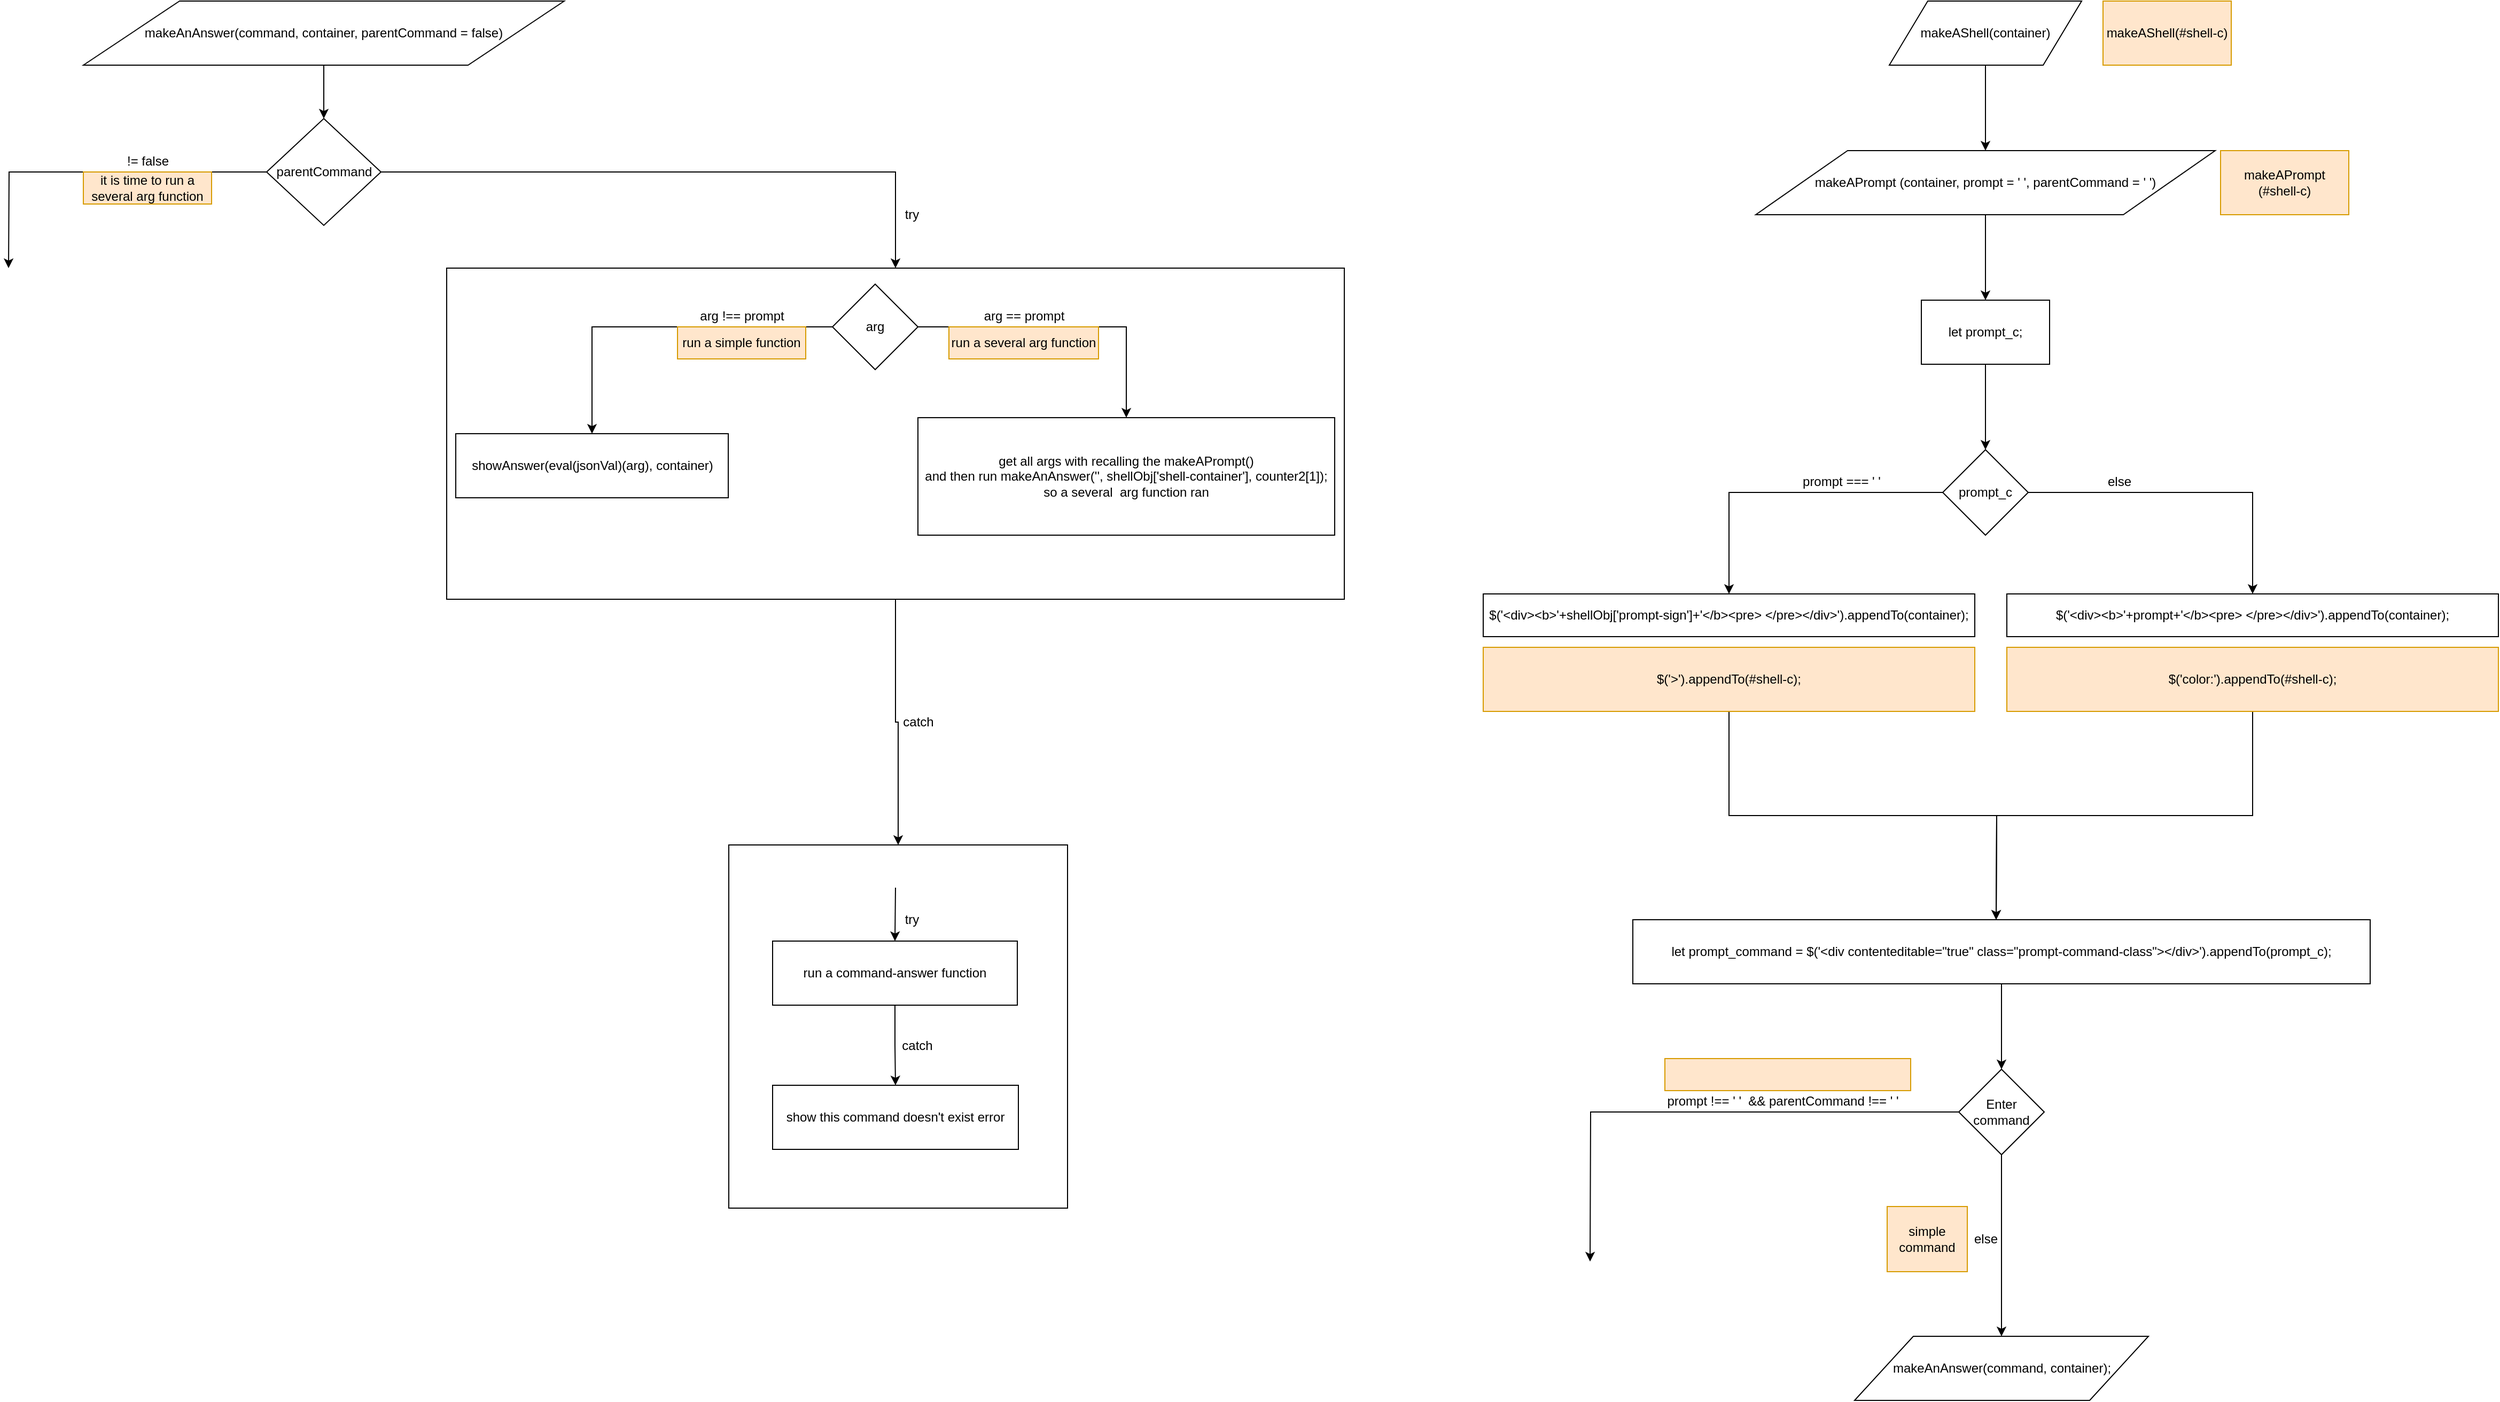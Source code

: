 <mxfile version="12.4.1" type="github" pages="1"><diagram id="422YOxYGFeFGr5xy3Dk6" name="Page-1"><mxGraphModel dx="4547" dy="1607" grid="1" gridSize="10" guides="1" tooltips="1" connect="1" arrows="1" fold="1" page="1" pageScale="1" pageWidth="827" pageHeight="1169" math="0" shadow="0"><root><mxCell id="0"/><mxCell id="1" parent="0"/><mxCell id="3tih9GtL7K48OsUuCnsc-3" value="" style="edgeStyle=orthogonalEdgeStyle;rounded=0;orthogonalLoop=1;jettySize=auto;html=1;" edge="1" parent="1" source="3tih9GtL7K48OsUuCnsc-1" target="3tih9GtL7K48OsUuCnsc-2"><mxGeometry relative="1" as="geometry"/></mxCell><mxCell id="3tih9GtL7K48OsUuCnsc-1" value="makeAShell(container)" style="shape=parallelogram;perimeter=parallelogramPerimeter;whiteSpace=wrap;html=1;" vertex="1" parent="1"><mxGeometry x="300" y="70" width="180" height="60" as="geometry"/></mxCell><mxCell id="3tih9GtL7K48OsUuCnsc-7" value="" style="edgeStyle=orthogonalEdgeStyle;rounded=0;orthogonalLoop=1;jettySize=auto;html=1;entryX=0.5;entryY=0;entryDx=0;entryDy=0;" edge="1" parent="1" source="3tih9GtL7K48OsUuCnsc-2" target="3tih9GtL7K48OsUuCnsc-9"><mxGeometry relative="1" as="geometry"><mxPoint x="390" y="350" as="targetPoint"/></mxGeometry></mxCell><mxCell id="3tih9GtL7K48OsUuCnsc-2" value="makeAPrompt (container, prompt = ' ', parentCommand = ' ')" style="shape=parallelogram;perimeter=parallelogramPerimeter;whiteSpace=wrap;html=1;" vertex="1" parent="1"><mxGeometry x="175" y="210" width="430" height="60" as="geometry"/></mxCell><mxCell id="3tih9GtL7K48OsUuCnsc-4" value="makeAShell(#shell-c)" style="rounded=0;whiteSpace=wrap;html=1;fillColor=#ffe6cc;strokeColor=#d79b00;" vertex="1" parent="1"><mxGeometry x="500" y="70" width="120" height="60" as="geometry"/></mxCell><mxCell id="3tih9GtL7K48OsUuCnsc-5" value="&lt;span style=&quot;white-space: normal&quot;&gt;makeAPrompt (#shell-c)&lt;/span&gt;" style="rounded=0;whiteSpace=wrap;html=1;fillColor=#ffe6cc;strokeColor=#d79b00;" vertex="1" parent="1"><mxGeometry x="610" y="210" width="120" height="60" as="geometry"/></mxCell><mxCell id="3tih9GtL7K48OsUuCnsc-15" value="" style="edgeStyle=orthogonalEdgeStyle;rounded=0;orthogonalLoop=1;jettySize=auto;html=1;entryX=0.5;entryY=0;entryDx=0;entryDy=0;" edge="1" parent="1" source="3tih9GtL7K48OsUuCnsc-9" target="3tih9GtL7K48OsUuCnsc-16"><mxGeometry relative="1" as="geometry"><mxPoint x="390" y="500" as="targetPoint"/></mxGeometry></mxCell><mxCell id="3tih9GtL7K48OsUuCnsc-9" value="let prompt_c;" style="rounded=0;whiteSpace=wrap;html=1;" vertex="1" parent="1"><mxGeometry x="330" y="350" width="120" height="60" as="geometry"/></mxCell><mxCell id="3tih9GtL7K48OsUuCnsc-17" style="edgeStyle=orthogonalEdgeStyle;rounded=0;orthogonalLoop=1;jettySize=auto;html=1;exitX=0;exitY=0.5;exitDx=0;exitDy=0;entryX=0.5;entryY=0;entryDx=0;entryDy=0;" edge="1" parent="1" source="3tih9GtL7K48OsUuCnsc-16" target="3tih9GtL7K48OsUuCnsc-21"><mxGeometry relative="1" as="geometry"><mxPoint x="120" y="610" as="targetPoint"/></mxGeometry></mxCell><mxCell id="3tih9GtL7K48OsUuCnsc-19" style="edgeStyle=orthogonalEdgeStyle;rounded=0;orthogonalLoop=1;jettySize=auto;html=1;exitX=1;exitY=0.5;exitDx=0;exitDy=0;entryX=0.5;entryY=0;entryDx=0;entryDy=0;" edge="1" parent="1" source="3tih9GtL7K48OsUuCnsc-16" target="3tih9GtL7K48OsUuCnsc-24"><mxGeometry relative="1" as="geometry"><mxPoint x="640" y="610" as="targetPoint"/></mxGeometry></mxCell><mxCell id="3tih9GtL7K48OsUuCnsc-16" value="prompt_c" style="rhombus;whiteSpace=wrap;html=1;" vertex="1" parent="1"><mxGeometry x="350" y="490" width="80" height="80" as="geometry"/></mxCell><mxCell id="3tih9GtL7K48OsUuCnsc-18" value="prompt === ' '" style="text;html=1;align=center;verticalAlign=middle;resizable=0;points=[];;autosize=1;" vertex="1" parent="1"><mxGeometry x="210" y="510" width="90" height="20" as="geometry"/></mxCell><mxCell id="3tih9GtL7K48OsUuCnsc-20" value="else" style="text;html=1;align=center;verticalAlign=middle;resizable=0;points=[];;autosize=1;" vertex="1" parent="1"><mxGeometry x="495" y="510" width="40" height="20" as="geometry"/></mxCell><mxCell id="3tih9GtL7K48OsUuCnsc-21" value="$('&amp;lt;div&amp;gt;&amp;lt;b&amp;gt;'+shellObj['prompt-sign']+'&amp;lt;/b&amp;gt;&amp;lt;pre&amp;gt; &amp;lt;/pre&amp;gt;&amp;lt;/div&amp;gt;').appendTo(container);" style="rounded=0;whiteSpace=wrap;html=1;" vertex="1" parent="1"><mxGeometry x="-80" y="625" width="460" height="40" as="geometry"/></mxCell><mxCell id="3tih9GtL7K48OsUuCnsc-26" style="edgeStyle=orthogonalEdgeStyle;rounded=0;orthogonalLoop=1;jettySize=auto;html=1;exitX=0.5;exitY=1;exitDx=0;exitDy=0;" edge="1" parent="1" source="3tih9GtL7K48OsUuCnsc-22"><mxGeometry relative="1" as="geometry"><mxPoint x="400" y="930" as="targetPoint"/></mxGeometry></mxCell><mxCell id="3tih9GtL7K48OsUuCnsc-22" value="&lt;span style=&quot;white-space: normal&quot;&gt;$('&amp;gt;').appendTo(#shell-c);&lt;/span&gt;" style="rounded=0;whiteSpace=wrap;html=1;fillColor=#ffe6cc;strokeColor=#d79b00;" vertex="1" parent="1"><mxGeometry x="-80" y="675" width="460" height="60" as="geometry"/></mxCell><mxCell id="3tih9GtL7K48OsUuCnsc-24" value="$('&amp;lt;div&amp;gt;&amp;lt;b&amp;gt;'+prompt+'&amp;lt;/b&amp;gt;&amp;lt;pre&amp;gt; &amp;lt;/pre&amp;gt;&amp;lt;/div&amp;gt;').appendTo(container);" style="rounded=0;whiteSpace=wrap;html=1;" vertex="1" parent="1"><mxGeometry x="410" y="625" width="460" height="40" as="geometry"/></mxCell><mxCell id="3tih9GtL7K48OsUuCnsc-27" style="edgeStyle=orthogonalEdgeStyle;rounded=0;orthogonalLoop=1;jettySize=auto;html=1;exitX=0.5;exitY=1;exitDx=0;exitDy=0;" edge="1" parent="1" source="3tih9GtL7K48OsUuCnsc-25"><mxGeometry relative="1" as="geometry"><mxPoint x="400" y="930" as="targetPoint"/></mxGeometry></mxCell><mxCell id="3tih9GtL7K48OsUuCnsc-25" value="&lt;span style=&quot;white-space: normal&quot;&gt;$('color:').appendTo(#shell-c);&lt;/span&gt;" style="rounded=0;whiteSpace=wrap;html=1;fillColor=#ffe6cc;strokeColor=#d79b00;" vertex="1" parent="1"><mxGeometry x="410" y="675" width="460" height="60" as="geometry"/></mxCell><mxCell id="3tih9GtL7K48OsUuCnsc-30" value="" style="edgeStyle=orthogonalEdgeStyle;rounded=0;orthogonalLoop=1;jettySize=auto;html=1;entryX=0.5;entryY=0;entryDx=0;entryDy=0;" edge="1" parent="1" source="3tih9GtL7K48OsUuCnsc-28" target="3tih9GtL7K48OsUuCnsc-31"><mxGeometry relative="1" as="geometry"><mxPoint x="405" y="1070" as="targetPoint"/></mxGeometry></mxCell><mxCell id="3tih9GtL7K48OsUuCnsc-28" value="let prompt_command = $('&amp;lt;div contenteditable=&quot;true&quot; class=&quot;prompt-command-class&quot;&amp;gt;&amp;lt;/div&amp;gt;').appendTo(prompt_c);" style="rounded=0;whiteSpace=wrap;html=1;" vertex="1" parent="1"><mxGeometry x="60" y="930" width="690" height="60" as="geometry"/></mxCell><mxCell id="3tih9GtL7K48OsUuCnsc-33" style="edgeStyle=orthogonalEdgeStyle;rounded=0;orthogonalLoop=1;jettySize=auto;html=1;exitX=0;exitY=0.5;exitDx=0;exitDy=0;" edge="1" parent="1" source="3tih9GtL7K48OsUuCnsc-31"><mxGeometry relative="1" as="geometry"><mxPoint x="20" y="1250" as="targetPoint"/></mxGeometry></mxCell><mxCell id="3tih9GtL7K48OsUuCnsc-34" value="prompt !== ' '&amp;nbsp; &amp;amp;&amp;amp; parentCommand !== ' '" style="text;html=1;align=center;verticalAlign=middle;resizable=0;points=[];;labelBackgroundColor=#ffffff;" vertex="1" connectable="0" parent="3tih9GtL7K48OsUuCnsc-33"><mxGeometry x="-0.584" y="1" relative="1" as="geometry"><mxPoint x="-64" y="-11" as="offset"/></mxGeometry></mxCell><mxCell id="3tih9GtL7K48OsUuCnsc-36" style="edgeStyle=orthogonalEdgeStyle;rounded=0;orthogonalLoop=1;jettySize=auto;html=1;exitX=0.5;exitY=1;exitDx=0;exitDy=0;entryX=0.5;entryY=0;entryDx=0;entryDy=0;" edge="1" parent="1" source="3tih9GtL7K48OsUuCnsc-31" target="3tih9GtL7K48OsUuCnsc-39"><mxGeometry relative="1" as="geometry"><mxPoint x="405" y="1310" as="targetPoint"/></mxGeometry></mxCell><mxCell id="3tih9GtL7K48OsUuCnsc-31" value="Enter command" style="rhombus;whiteSpace=wrap;html=1;" vertex="1" parent="1"><mxGeometry x="365" y="1070" width="80" height="80" as="geometry"/></mxCell><mxCell id="3tih9GtL7K48OsUuCnsc-35" value="" style="rounded=0;whiteSpace=wrap;html=1;fillColor=#ffe6cc;strokeColor=#d79b00;" vertex="1" parent="1"><mxGeometry x="90" y="1060" width="230" height="30" as="geometry"/></mxCell><mxCell id="3tih9GtL7K48OsUuCnsc-37" value="else" style="text;html=1;align=center;verticalAlign=middle;resizable=0;points=[];;autosize=1;" vertex="1" parent="1"><mxGeometry x="370" y="1219" width="40" height="20" as="geometry"/></mxCell><mxCell id="3tih9GtL7K48OsUuCnsc-38" value="simple command" style="rounded=0;whiteSpace=wrap;html=1;fillColor=#ffe6cc;strokeColor=#d79b00;" vertex="1" parent="1"><mxGeometry x="298" y="1198.5" width="75" height="61" as="geometry"/></mxCell><mxCell id="3tih9GtL7K48OsUuCnsc-39" value="makeAnAnswer(command, container);" style="shape=parallelogram;perimeter=parallelogramPerimeter;whiteSpace=wrap;html=1;" vertex="1" parent="1"><mxGeometry x="267.5" y="1320" width="275" height="60" as="geometry"/></mxCell><mxCell id="3tih9GtL7K48OsUuCnsc-42" style="edgeStyle=orthogonalEdgeStyle;rounded=0;orthogonalLoop=1;jettySize=auto;html=1;exitX=0.5;exitY=1;exitDx=0;exitDy=0;entryX=0.5;entryY=0;entryDx=0;entryDy=0;" edge="1" parent="1" source="3tih9GtL7K48OsUuCnsc-40" target="3tih9GtL7K48OsUuCnsc-41"><mxGeometry relative="1" as="geometry"/></mxCell><mxCell id="3tih9GtL7K48OsUuCnsc-40" value="makeAnAnswer(command, container, parentCommand = false)" style="shape=parallelogram;perimeter=parallelogramPerimeter;whiteSpace=wrap;html=1;" vertex="1" parent="1"><mxGeometry x="-1390" y="70" width="450" height="60" as="geometry"/></mxCell><mxCell id="3tih9GtL7K48OsUuCnsc-43" style="edgeStyle=orthogonalEdgeStyle;rounded=0;orthogonalLoop=1;jettySize=auto;html=1;exitX=0;exitY=0.5;exitDx=0;exitDy=0;" edge="1" parent="1" source="3tih9GtL7K48OsUuCnsc-41"><mxGeometry relative="1" as="geometry"><mxPoint x="-1460" y="320" as="targetPoint"/></mxGeometry></mxCell><mxCell id="3tih9GtL7K48OsUuCnsc-60" style="edgeStyle=orthogonalEdgeStyle;rounded=0;orthogonalLoop=1;jettySize=auto;html=1;exitX=1;exitY=0.5;exitDx=0;exitDy=0;entryX=0.5;entryY=0;entryDx=0;entryDy=0;" edge="1" parent="1" source="3tih9GtL7K48OsUuCnsc-41" target="3tih9GtL7K48OsUuCnsc-59"><mxGeometry relative="1" as="geometry"/></mxCell><mxCell id="3tih9GtL7K48OsUuCnsc-41" value="parentCommand" style="rhombus;whiteSpace=wrap;html=1;" vertex="1" parent="1"><mxGeometry x="-1218.5" y="180" width="107" height="100" as="geometry"/></mxCell><mxCell id="3tih9GtL7K48OsUuCnsc-44" value="!= false" style="text;html=1;align=center;verticalAlign=middle;resizable=0;points=[];;autosize=1;" vertex="1" parent="1"><mxGeometry x="-1355" y="210" width="50" height="20" as="geometry"/></mxCell><mxCell id="3tih9GtL7K48OsUuCnsc-46" value="it is time to run a several arg function" style="rounded=0;whiteSpace=wrap;html=1;fillColor=#ffe6cc;strokeColor=#d79b00;" vertex="1" parent="1"><mxGeometry x="-1390" y="230" width="120" height="30" as="geometry"/></mxCell><mxCell id="3tih9GtL7K48OsUuCnsc-49" style="edgeStyle=orthogonalEdgeStyle;rounded=0;orthogonalLoop=1;jettySize=auto;html=1;exitX=0;exitY=0.5;exitDx=0;exitDy=0;entryX=0.5;entryY=0;entryDx=0;entryDy=0;" edge="1" parent="1" source="3tih9GtL7K48OsUuCnsc-48" target="3tih9GtL7K48OsUuCnsc-55"><mxGeometry relative="1" as="geometry"><mxPoint x="-909" y="465" as="targetPoint"/></mxGeometry></mxCell><mxCell id="3tih9GtL7K48OsUuCnsc-52" style="edgeStyle=orthogonalEdgeStyle;rounded=0;orthogonalLoop=1;jettySize=auto;html=1;exitX=1;exitY=0.5;exitDx=0;exitDy=0;entryX=0.5;entryY=0;entryDx=0;entryDy=0;" edge="1" parent="1" source="3tih9GtL7K48OsUuCnsc-48" target="3tih9GtL7K48OsUuCnsc-54"><mxGeometry relative="1" as="geometry"><mxPoint x="-459" y="475" as="targetPoint"/></mxGeometry></mxCell><mxCell id="3tih9GtL7K48OsUuCnsc-48" value="arg" style="rhombus;whiteSpace=wrap;html=1;" vertex="1" parent="1"><mxGeometry x="-689" y="335" width="80" height="80" as="geometry"/></mxCell><mxCell id="3tih9GtL7K48OsUuCnsc-50" value="arg !== prompt" style="text;html=1;align=center;verticalAlign=middle;resizable=0;points=[];;autosize=1;" vertex="1" parent="1"><mxGeometry x="-819" y="355" width="90" height="20" as="geometry"/></mxCell><mxCell id="3tih9GtL7K48OsUuCnsc-51" value="run a simple function" style="rounded=0;whiteSpace=wrap;html=1;fillColor=#ffe6cc;strokeColor=#d79b00;" vertex="1" parent="1"><mxGeometry x="-834" y="375" width="120" height="30" as="geometry"/></mxCell><mxCell id="3tih9GtL7K48OsUuCnsc-53" value="arg == prompt" style="text;html=1;align=center;verticalAlign=middle;resizable=0;points=[];;autosize=1;" vertex="1" parent="1"><mxGeometry x="-555" y="355" width="90" height="20" as="geometry"/></mxCell><mxCell id="3tih9GtL7K48OsUuCnsc-54" value="get all args with recalling the makeAPrompt()&lt;br&gt;and then run&amp;nbsp;makeAnAnswer('', shellObj['shell-container'], counter2[1]);&lt;br&gt;so a several&amp;nbsp; arg function ran" style="rounded=0;whiteSpace=wrap;html=1;" vertex="1" parent="1"><mxGeometry x="-609" y="460" width="390" height="110" as="geometry"/></mxCell><mxCell id="3tih9GtL7K48OsUuCnsc-55" value="showAnswer(eval(jsonVal)(arg), container)" style="rounded=0;whiteSpace=wrap;html=1;" vertex="1" parent="1"><mxGeometry x="-1041.5" y="475" width="255" height="60" as="geometry"/></mxCell><mxCell id="3tih9GtL7K48OsUuCnsc-56" value="run a several arg function" style="rounded=0;whiteSpace=wrap;html=1;fillColor=#ffe6cc;strokeColor=#d79b00;" vertex="1" parent="1"><mxGeometry x="-580" y="375" width="140" height="30" as="geometry"/></mxCell><mxCell id="3tih9GtL7K48OsUuCnsc-66" style="edgeStyle=orthogonalEdgeStyle;rounded=0;orthogonalLoop=1;jettySize=auto;html=1;exitX=0.5;exitY=1;exitDx=0;exitDy=0;entryX=0.5;entryY=0;entryDx=0;entryDy=0;" edge="1" parent="1" source="3tih9GtL7K48OsUuCnsc-59" target="3tih9GtL7K48OsUuCnsc-78"><mxGeometry relative="1" as="geometry"><mxPoint x="-629.714" y="850" as="targetPoint"/></mxGeometry></mxCell><mxCell id="3tih9GtL7K48OsUuCnsc-59" value="" style="rounded=0;whiteSpace=wrap;html=1;fillColor=none;" vertex="1" parent="1"><mxGeometry x="-1050" y="320" width="840" height="310" as="geometry"/></mxCell><mxCell id="3tih9GtL7K48OsUuCnsc-61" value="try" style="text;html=1;align=center;verticalAlign=middle;resizable=0;points=[];;autosize=1;" vertex="1" parent="1"><mxGeometry x="-630" y="260" width="30" height="20" as="geometry"/></mxCell><mxCell id="3tih9GtL7K48OsUuCnsc-67" value="catch" style="text;html=1;align=center;verticalAlign=middle;resizable=0;points=[];;autosize=1;" vertex="1" parent="1"><mxGeometry x="-629" y="735" width="40" height="20" as="geometry"/></mxCell><mxCell id="3tih9GtL7K48OsUuCnsc-75" style="edgeStyle=orthogonalEdgeStyle;rounded=0;orthogonalLoop=1;jettySize=auto;html=1;exitX=0.5;exitY=1;exitDx=0;exitDy=0;entryX=0.5;entryY=0;entryDx=0;entryDy=0;" edge="1" parent="1" source="3tih9GtL7K48OsUuCnsc-68" target="3tih9GtL7K48OsUuCnsc-73"><mxGeometry relative="1" as="geometry"/></mxCell><mxCell id="3tih9GtL7K48OsUuCnsc-68" value="run a command-answer function" style="rounded=0;whiteSpace=wrap;html=1;" vertex="1" parent="1"><mxGeometry x="-745" y="950" width="229" height="60" as="geometry"/></mxCell><mxCell id="3tih9GtL7K48OsUuCnsc-73" value="show this command doesn't exist error" style="rounded=0;whiteSpace=wrap;html=1;" vertex="1" parent="1"><mxGeometry x="-745" y="1085" width="230" height="60" as="geometry"/></mxCell><mxCell id="3tih9GtL7K48OsUuCnsc-74" value="" style="endArrow=classic;html=1;entryX=0.5;entryY=0;entryDx=0;entryDy=0;" edge="1" parent="1" target="3tih9GtL7K48OsUuCnsc-68"><mxGeometry width="50" height="50" relative="1" as="geometry"><mxPoint x="-630" y="900" as="sourcePoint"/><mxPoint x="-815" y="810" as="targetPoint"/></mxGeometry></mxCell><mxCell id="3tih9GtL7K48OsUuCnsc-76" value="try" style="text;html=1;align=center;verticalAlign=middle;resizable=0;points=[];;autosize=1;" vertex="1" parent="1"><mxGeometry x="-630" y="920" width="30" height="20" as="geometry"/></mxCell><mxCell id="3tih9GtL7K48OsUuCnsc-77" value="catch" style="text;html=1;align=center;verticalAlign=middle;resizable=0;points=[];;autosize=1;" vertex="1" parent="1"><mxGeometry x="-630.5" y="1037.5" width="40" height="20" as="geometry"/></mxCell><mxCell id="3tih9GtL7K48OsUuCnsc-78" value="" style="rounded=0;whiteSpace=wrap;html=1;fillColor=none;" vertex="1" parent="1"><mxGeometry x="-786" y="860" width="317" height="340" as="geometry"/></mxCell></root></mxGraphModel></diagram></mxfile>